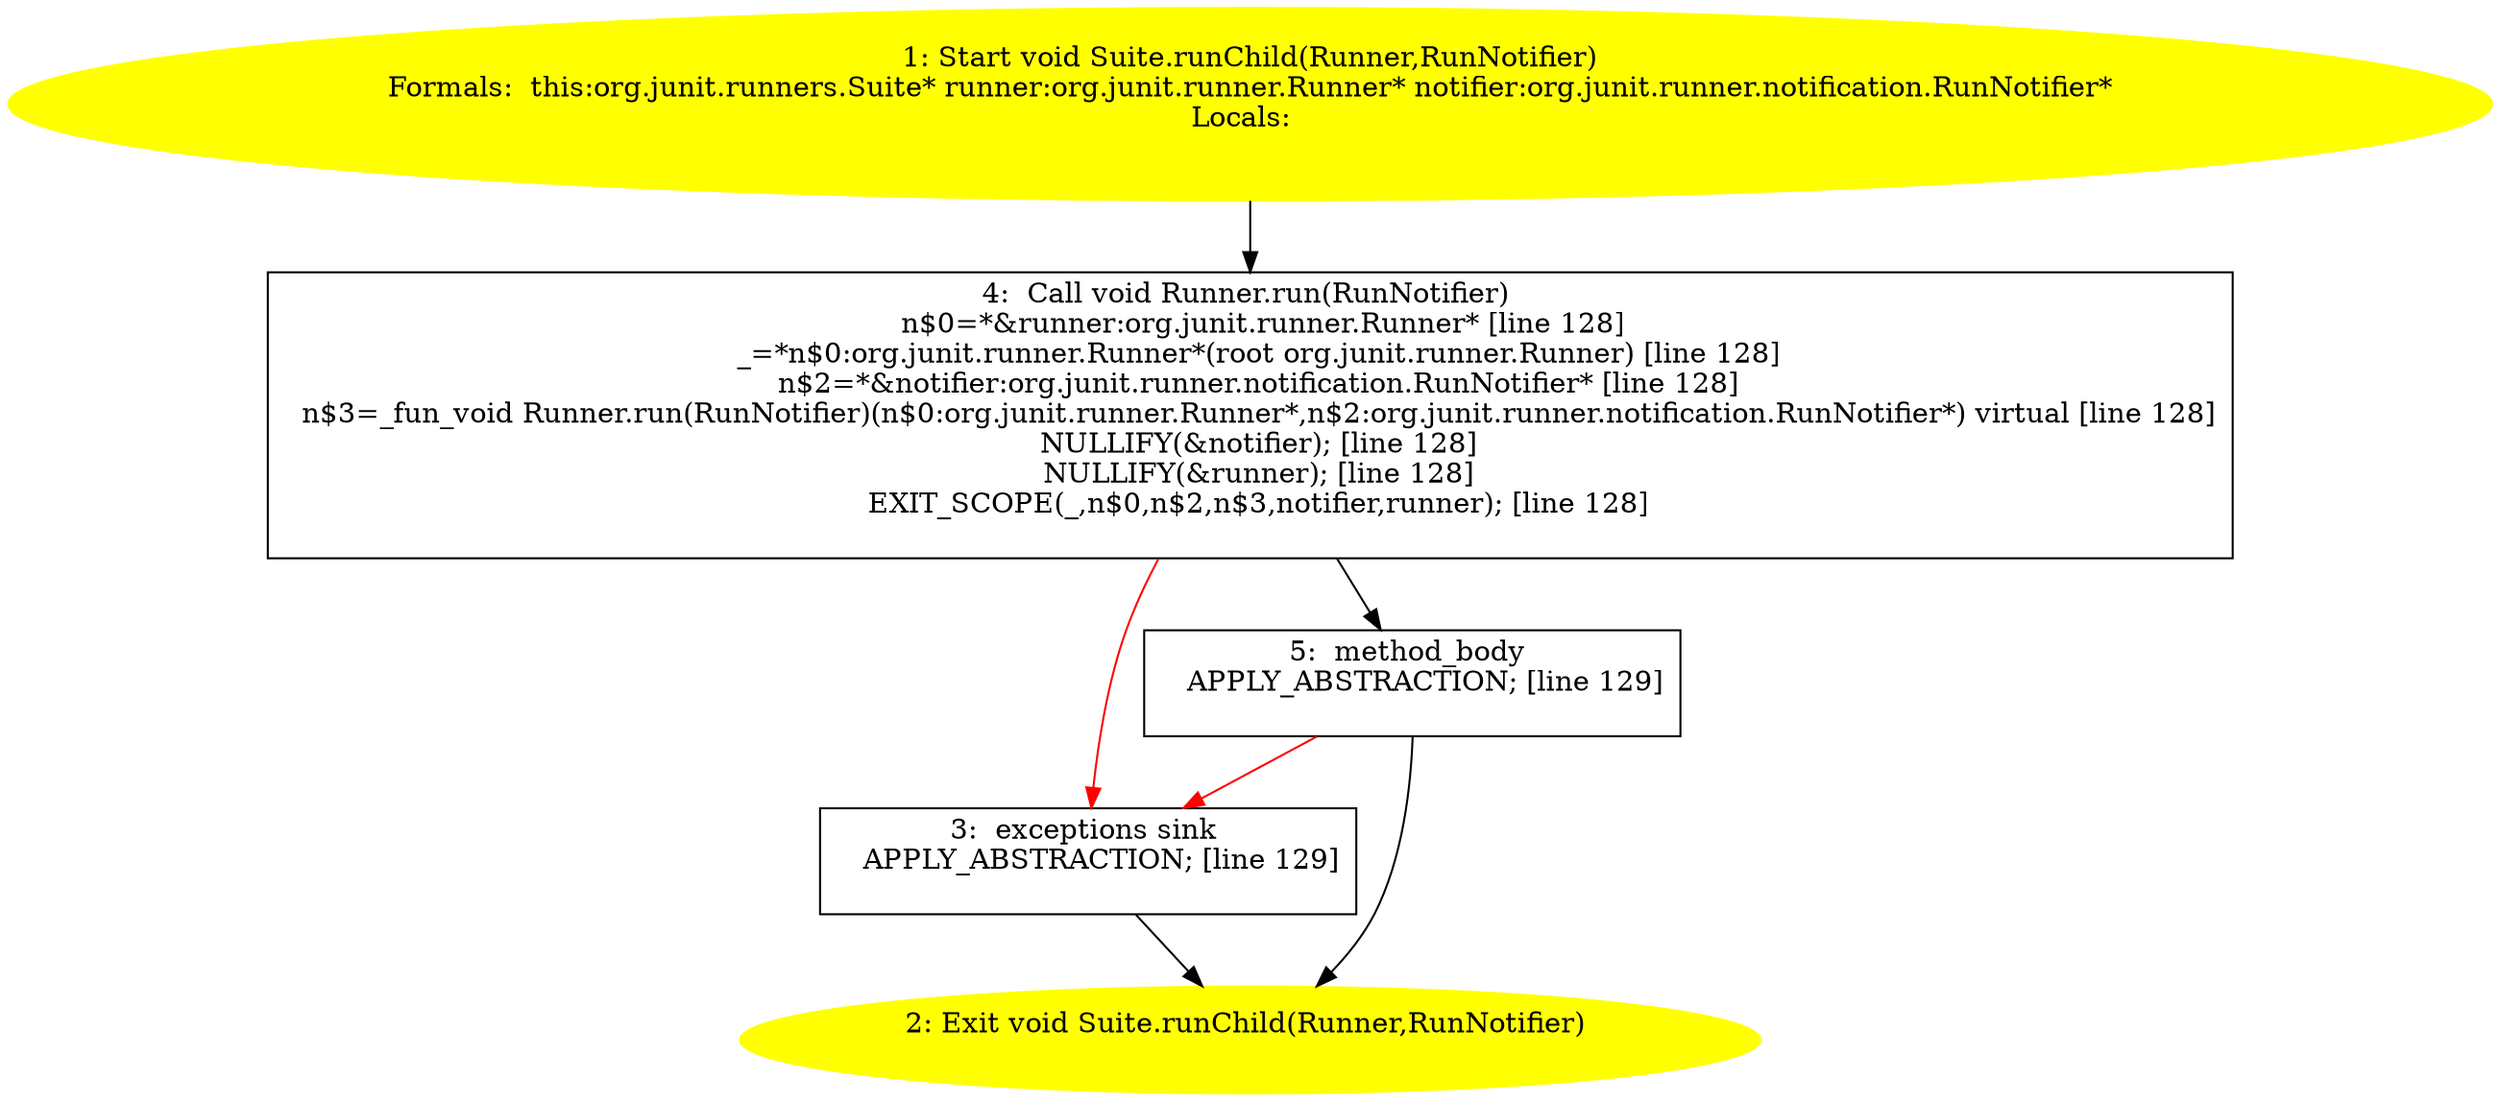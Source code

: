 /* @generated */
digraph cfg {
"org.junit.runners.Suite.runChild(org.junit.runner.Runner,org.junit.runner.notification.RunNotifier):.dfe0c4558b1f0237c0d0be964e68cd1c_1" [label="1: Start void Suite.runChild(Runner,RunNotifier)\nFormals:  this:org.junit.runners.Suite* runner:org.junit.runner.Runner* notifier:org.junit.runner.notification.RunNotifier*\nLocals:  \n  " color=yellow style=filled]
	

	 "org.junit.runners.Suite.runChild(org.junit.runner.Runner,org.junit.runner.notification.RunNotifier):.dfe0c4558b1f0237c0d0be964e68cd1c_1" -> "org.junit.runners.Suite.runChild(org.junit.runner.Runner,org.junit.runner.notification.RunNotifier):.dfe0c4558b1f0237c0d0be964e68cd1c_4" ;
"org.junit.runners.Suite.runChild(org.junit.runner.Runner,org.junit.runner.notification.RunNotifier):.dfe0c4558b1f0237c0d0be964e68cd1c_2" [label="2: Exit void Suite.runChild(Runner,RunNotifier) \n  " color=yellow style=filled]
	

"org.junit.runners.Suite.runChild(org.junit.runner.Runner,org.junit.runner.notification.RunNotifier):.dfe0c4558b1f0237c0d0be964e68cd1c_3" [label="3:  exceptions sink \n   APPLY_ABSTRACTION; [line 129]\n " shape="box"]
	

	 "org.junit.runners.Suite.runChild(org.junit.runner.Runner,org.junit.runner.notification.RunNotifier):.dfe0c4558b1f0237c0d0be964e68cd1c_3" -> "org.junit.runners.Suite.runChild(org.junit.runner.Runner,org.junit.runner.notification.RunNotifier):.dfe0c4558b1f0237c0d0be964e68cd1c_2" ;
"org.junit.runners.Suite.runChild(org.junit.runner.Runner,org.junit.runner.notification.RunNotifier):.dfe0c4558b1f0237c0d0be964e68cd1c_4" [label="4:  Call void Runner.run(RunNotifier) \n   n$0=*&runner:org.junit.runner.Runner* [line 128]\n  _=*n$0:org.junit.runner.Runner*(root org.junit.runner.Runner) [line 128]\n  n$2=*&notifier:org.junit.runner.notification.RunNotifier* [line 128]\n  n$3=_fun_void Runner.run(RunNotifier)(n$0:org.junit.runner.Runner*,n$2:org.junit.runner.notification.RunNotifier*) virtual [line 128]\n  NULLIFY(&notifier); [line 128]\n  NULLIFY(&runner); [line 128]\n  EXIT_SCOPE(_,n$0,n$2,n$3,notifier,runner); [line 128]\n " shape="box"]
	

	 "org.junit.runners.Suite.runChild(org.junit.runner.Runner,org.junit.runner.notification.RunNotifier):.dfe0c4558b1f0237c0d0be964e68cd1c_4" -> "org.junit.runners.Suite.runChild(org.junit.runner.Runner,org.junit.runner.notification.RunNotifier):.dfe0c4558b1f0237c0d0be964e68cd1c_5" ;
	 "org.junit.runners.Suite.runChild(org.junit.runner.Runner,org.junit.runner.notification.RunNotifier):.dfe0c4558b1f0237c0d0be964e68cd1c_4" -> "org.junit.runners.Suite.runChild(org.junit.runner.Runner,org.junit.runner.notification.RunNotifier):.dfe0c4558b1f0237c0d0be964e68cd1c_3" [color="red" ];
"org.junit.runners.Suite.runChild(org.junit.runner.Runner,org.junit.runner.notification.RunNotifier):.dfe0c4558b1f0237c0d0be964e68cd1c_5" [label="5:  method_body \n   APPLY_ABSTRACTION; [line 129]\n " shape="box"]
	

	 "org.junit.runners.Suite.runChild(org.junit.runner.Runner,org.junit.runner.notification.RunNotifier):.dfe0c4558b1f0237c0d0be964e68cd1c_5" -> "org.junit.runners.Suite.runChild(org.junit.runner.Runner,org.junit.runner.notification.RunNotifier):.dfe0c4558b1f0237c0d0be964e68cd1c_2" ;
	 "org.junit.runners.Suite.runChild(org.junit.runner.Runner,org.junit.runner.notification.RunNotifier):.dfe0c4558b1f0237c0d0be964e68cd1c_5" -> "org.junit.runners.Suite.runChild(org.junit.runner.Runner,org.junit.runner.notification.RunNotifier):.dfe0c4558b1f0237c0d0be964e68cd1c_3" [color="red" ];
}
